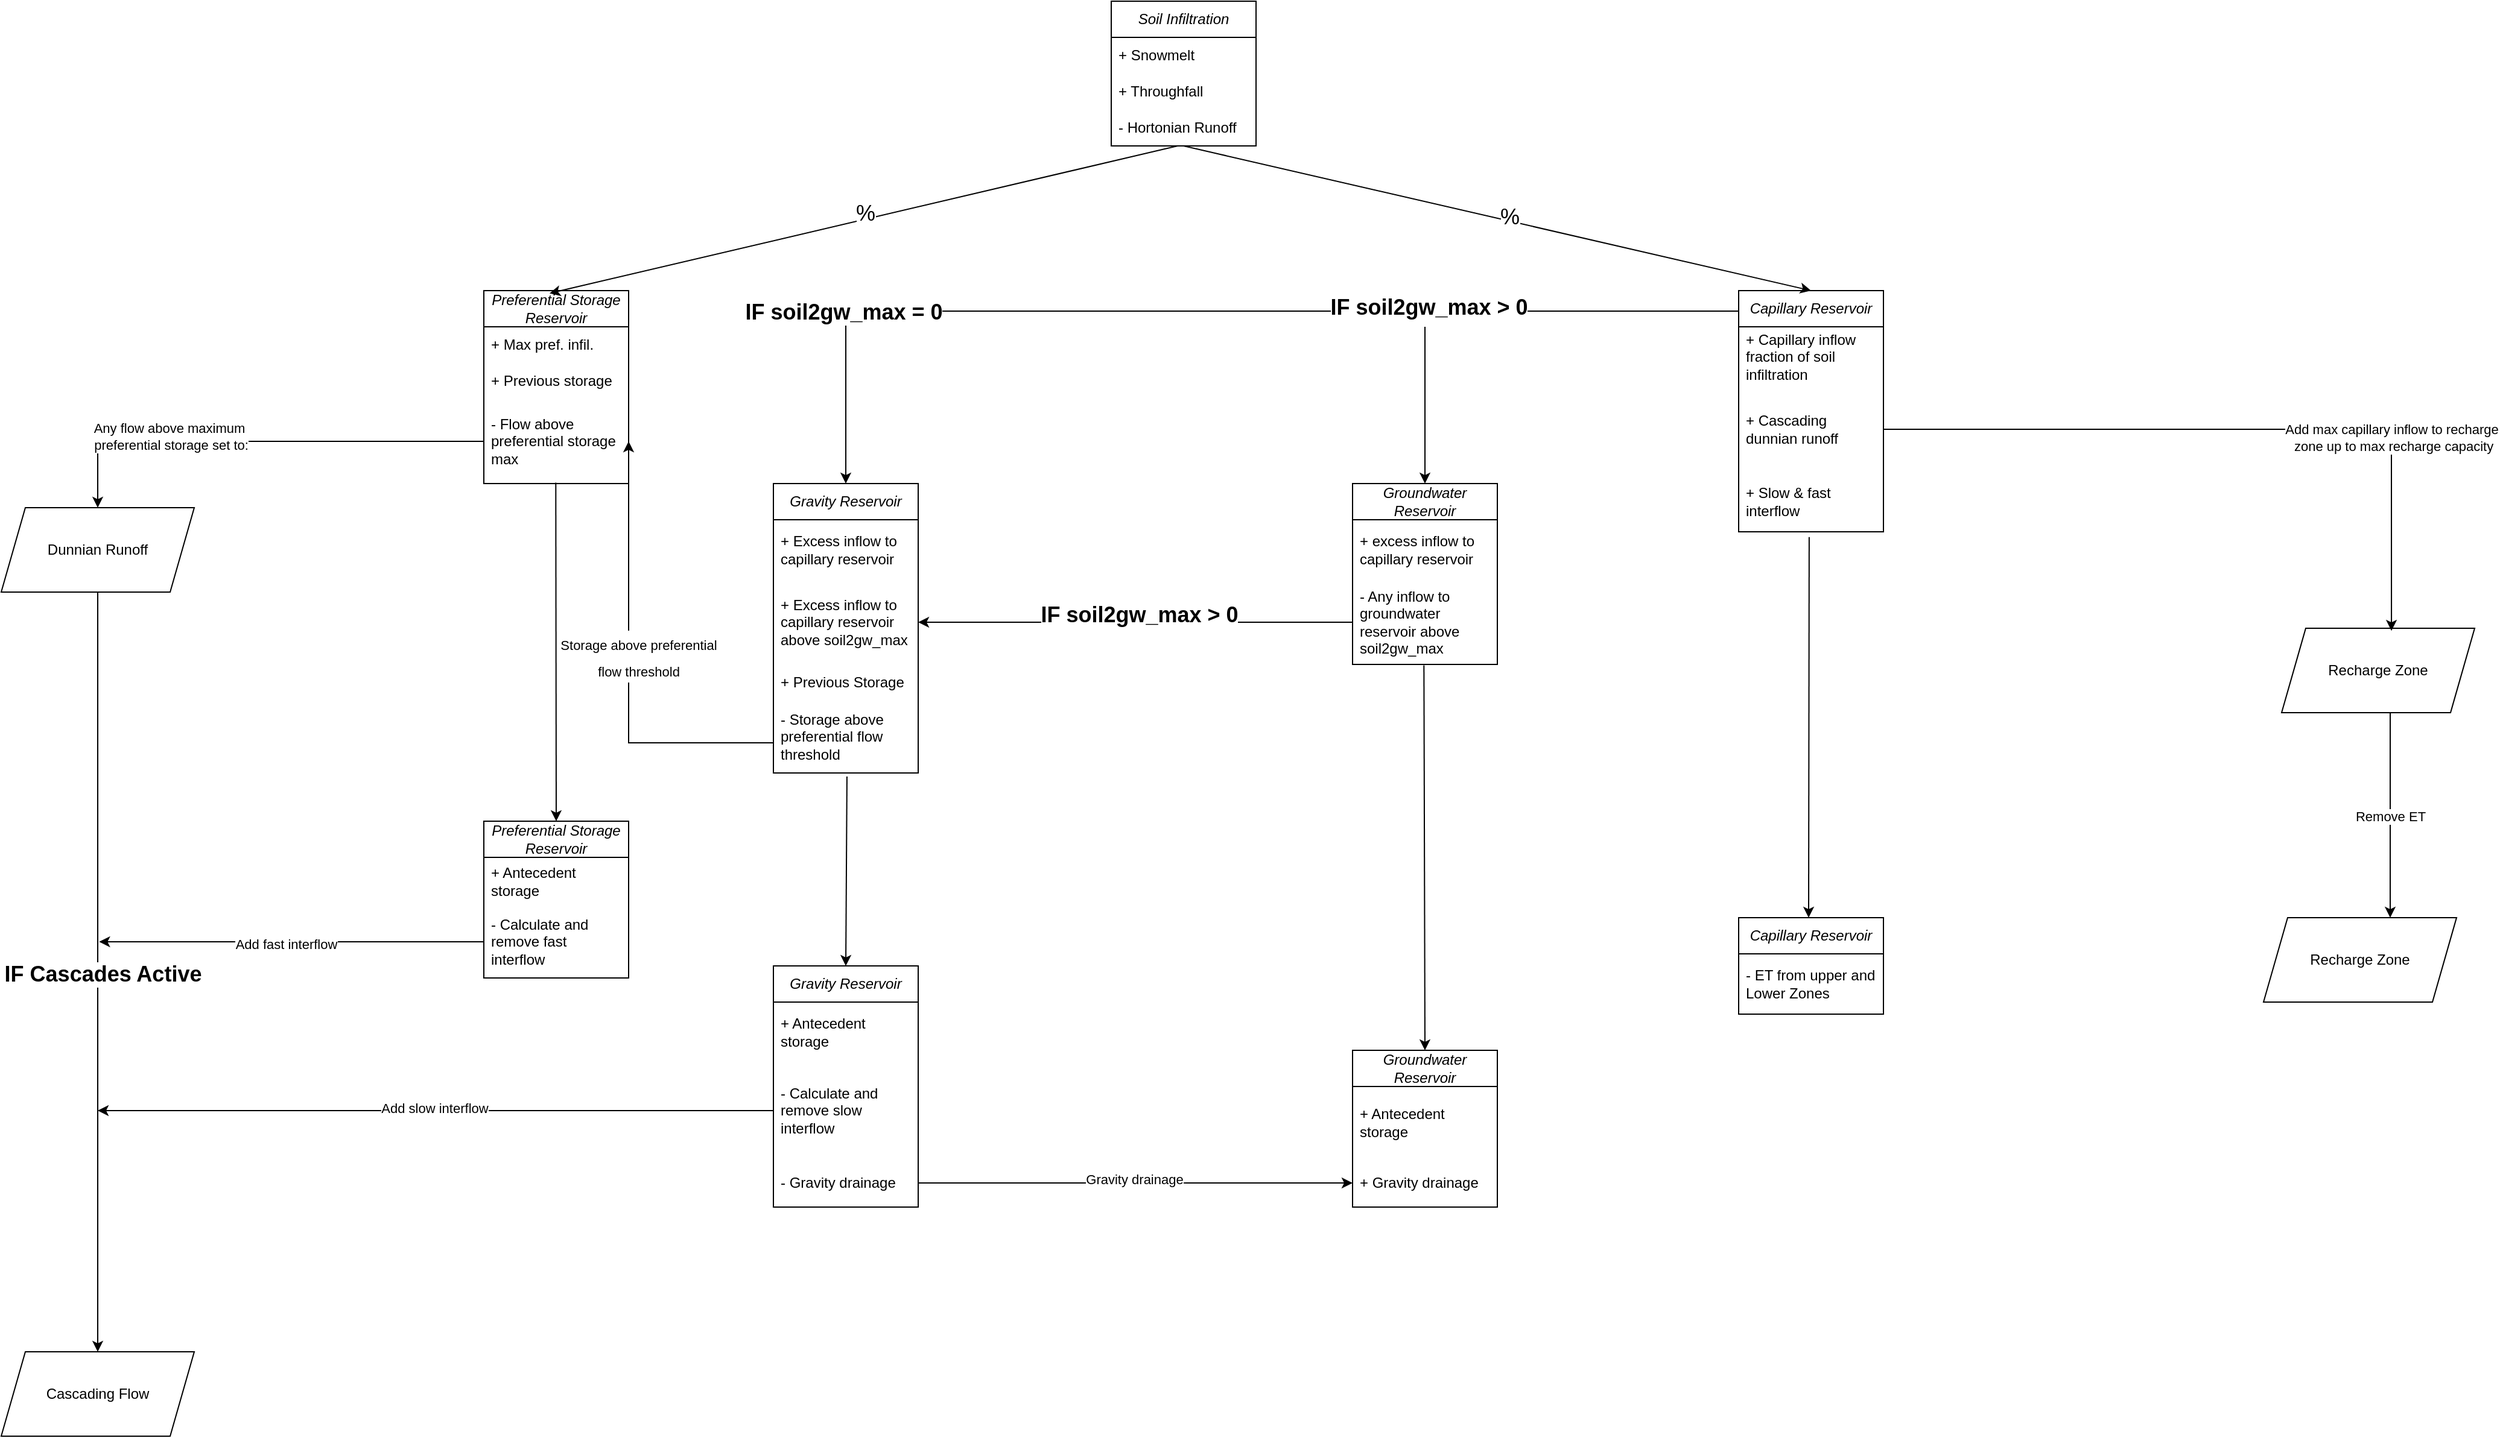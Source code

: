 <mxfile version="26.0.6">
  <diagram name="Page-1" id="AodFJdm0ZG5RY3dzoxIX">
    <mxGraphModel dx="3096" dy="1437" grid="1" gridSize="10" guides="1" tooltips="1" connect="1" arrows="1" fold="1" page="1" pageScale="1" pageWidth="850" pageHeight="1100" math="0" shadow="0">
      <root>
        <mxCell id="0" />
        <mxCell id="1" parent="0" />
        <mxCell id="A7VcdMrSjQs3wccWMF0f-2" value="&lt;i&gt;Soil Infiltration&lt;/i&gt;" style="swimlane;fontStyle=0;childLayout=stackLayout;horizontal=1;startSize=30;horizontalStack=0;resizeParent=1;resizeParentMax=0;resizeLast=0;collapsible=1;marginBottom=0;whiteSpace=wrap;html=1;" vertex="1" parent="1">
          <mxGeometry x="320" y="160" width="120" height="120" as="geometry" />
        </mxCell>
        <mxCell id="A7VcdMrSjQs3wccWMF0f-3" value="+ Snowmelt" style="text;strokeColor=none;fillColor=none;align=left;verticalAlign=middle;spacingLeft=4;spacingRight=4;overflow=hidden;points=[[0,0.5],[1,0.5]];portConstraint=eastwest;rotatable=0;whiteSpace=wrap;html=1;" vertex="1" parent="A7VcdMrSjQs3wccWMF0f-2">
          <mxGeometry y="30" width="120" height="30" as="geometry" />
        </mxCell>
        <mxCell id="A7VcdMrSjQs3wccWMF0f-4" value="+ Throughfall" style="text;strokeColor=none;fillColor=none;align=left;verticalAlign=middle;spacingLeft=4;spacingRight=4;overflow=hidden;points=[[0,0.5],[1,0.5]];portConstraint=eastwest;rotatable=0;whiteSpace=wrap;html=1;" vertex="1" parent="A7VcdMrSjQs3wccWMF0f-2">
          <mxGeometry y="60" width="120" height="30" as="geometry" />
        </mxCell>
        <mxCell id="A7VcdMrSjQs3wccWMF0f-5" value="- Hortonian Runoff" style="text;strokeColor=none;fillColor=none;align=left;verticalAlign=middle;spacingLeft=4;spacingRight=4;overflow=hidden;points=[[0,0.5],[1,0.5]];portConstraint=eastwest;rotatable=0;whiteSpace=wrap;html=1;" vertex="1" parent="A7VcdMrSjQs3wccWMF0f-2">
          <mxGeometry y="90" width="120" height="30" as="geometry" />
        </mxCell>
        <mxCell id="A7VcdMrSjQs3wccWMF0f-42" style="edgeStyle=orthogonalEdgeStyle;rounded=0;orthogonalLoop=1;jettySize=auto;html=1;exitX=0;exitY=0.5;exitDx=0;exitDy=0;entryX=0.5;entryY=0;entryDx=0;entryDy=0;" edge="1" parent="1" source="A7VcdMrSjQs3wccWMF0f-76" target="A7VcdMrSjQs3wccWMF0f-35">
          <mxGeometry relative="1" as="geometry" />
        </mxCell>
        <mxCell id="A7VcdMrSjQs3wccWMF0f-44" value="Any flow above maximum&lt;div&gt;&amp;nbsp;preferential storage set to:&lt;/div&gt;" style="edgeLabel;html=1;align=center;verticalAlign=middle;resizable=0;points=[];" vertex="1" connectable="0" parent="A7VcdMrSjQs3wccWMF0f-42">
          <mxGeometry x="0.393" y="-4" relative="1" as="geometry">
            <mxPoint as="offset" />
          </mxGeometry>
        </mxCell>
        <mxCell id="A7VcdMrSjQs3wccWMF0f-10" value="&lt;i&gt;Preferential Storage Reservoir&lt;/i&gt;" style="swimlane;fontStyle=0;childLayout=stackLayout;horizontal=1;startSize=30;horizontalStack=0;resizeParent=1;resizeParentMax=0;resizeLast=0;collapsible=1;marginBottom=0;whiteSpace=wrap;html=1;" vertex="1" parent="1">
          <mxGeometry x="-200" y="400" width="120" height="160" as="geometry" />
        </mxCell>
        <mxCell id="A7VcdMrSjQs3wccWMF0f-11" value="+ Max pref. infil." style="text;strokeColor=none;fillColor=none;align=left;verticalAlign=middle;spacingLeft=4;spacingRight=4;overflow=hidden;points=[[0,0.5],[1,0.5]];portConstraint=eastwest;rotatable=0;whiteSpace=wrap;html=1;" vertex="1" parent="A7VcdMrSjQs3wccWMF0f-10">
          <mxGeometry y="30" width="120" height="30" as="geometry" />
        </mxCell>
        <mxCell id="A7VcdMrSjQs3wccWMF0f-12" value="+ Previous storage" style="text;strokeColor=none;fillColor=none;align=left;verticalAlign=middle;spacingLeft=4;spacingRight=4;overflow=hidden;points=[[0,0.5],[1,0.5]];portConstraint=eastwest;rotatable=0;whiteSpace=wrap;html=1;" vertex="1" parent="A7VcdMrSjQs3wccWMF0f-10">
          <mxGeometry y="60" width="120" height="30" as="geometry" />
        </mxCell>
        <mxCell id="A7VcdMrSjQs3wccWMF0f-76" value="- Flow above preferential storage max" style="text;strokeColor=none;fillColor=none;align=left;verticalAlign=middle;spacingLeft=4;spacingRight=4;overflow=hidden;points=[[0,0.5],[1,0.5]];portConstraint=eastwest;rotatable=0;whiteSpace=wrap;html=1;" vertex="1" parent="A7VcdMrSjQs3wccWMF0f-10">
          <mxGeometry y="90" width="120" height="70" as="geometry" />
        </mxCell>
        <mxCell id="A7VcdMrSjQs3wccWMF0f-14" value="&lt;i&gt;Capillary Reservoir&lt;/i&gt;" style="swimlane;fontStyle=0;childLayout=stackLayout;horizontal=1;startSize=30;horizontalStack=0;resizeParent=1;resizeParentMax=0;resizeLast=0;collapsible=1;marginBottom=0;whiteSpace=wrap;html=1;" vertex="1" parent="1">
          <mxGeometry x="840" y="400" width="120" height="200" as="geometry">
            <mxRectangle x="440" y="400" width="140" height="30" as="alternateBounds" />
          </mxGeometry>
        </mxCell>
        <mxCell id="A7VcdMrSjQs3wccWMF0f-15" value="+ Capillary inflow fraction of soil infiltration" style="text;strokeColor=none;fillColor=none;align=left;verticalAlign=middle;spacingLeft=4;spacingRight=4;overflow=hidden;points=[[0,0.5],[1,0.5]];portConstraint=eastwest;rotatable=0;whiteSpace=wrap;html=1;" vertex="1" parent="A7VcdMrSjQs3wccWMF0f-14">
          <mxGeometry y="30" width="120" height="50" as="geometry" />
        </mxCell>
        <mxCell id="A7VcdMrSjQs3wccWMF0f-16" value="+ Cascading dunnian runoff" style="text;strokeColor=none;fillColor=none;align=left;verticalAlign=middle;spacingLeft=4;spacingRight=4;overflow=hidden;points=[[0,0.5],[1,0.5]];portConstraint=eastwest;rotatable=0;whiteSpace=wrap;html=1;" vertex="1" parent="A7VcdMrSjQs3wccWMF0f-14">
          <mxGeometry y="80" width="120" height="70" as="geometry" />
        </mxCell>
        <mxCell id="A7VcdMrSjQs3wccWMF0f-17" value="+ Slow &amp;amp; fast interflow" style="text;strokeColor=none;fillColor=none;align=left;verticalAlign=middle;spacingLeft=4;spacingRight=4;overflow=hidden;points=[[0,0.5],[1,0.5]];portConstraint=eastwest;rotatable=0;whiteSpace=wrap;html=1;" vertex="1" parent="A7VcdMrSjQs3wccWMF0f-14">
          <mxGeometry y="150" width="120" height="50" as="geometry" />
        </mxCell>
        <mxCell id="A7VcdMrSjQs3wccWMF0f-19" value="" style="endArrow=classic;html=1;rounded=0;entryX=0.454;entryY=0.014;entryDx=0;entryDy=0;entryPerimeter=0;" edge="1" parent="1" target="A7VcdMrSjQs3wccWMF0f-10">
          <mxGeometry relative="1" as="geometry">
            <mxPoint x="375" y="280" as="sourcePoint" />
            <mxPoint x="210" y="350" as="targetPoint" />
          </mxGeometry>
        </mxCell>
        <mxCell id="A7VcdMrSjQs3wccWMF0f-26" value="%" style="edgeLabel;html=1;align=center;verticalAlign=middle;resizable=0;points=[];fontSize=18;" vertex="1" connectable="0" parent="A7VcdMrSjQs3wccWMF0f-19">
          <mxGeometry x="0.017" y="-2" relative="1" as="geometry">
            <mxPoint x="6" y="-4" as="offset" />
          </mxGeometry>
        </mxCell>
        <mxCell id="A7VcdMrSjQs3wccWMF0f-29" value="" style="endArrow=classic;html=1;rounded=0;entryX=0.5;entryY=0;entryDx=0;entryDy=0;" edge="1" parent="1" target="A7VcdMrSjQs3wccWMF0f-14">
          <mxGeometry relative="1" as="geometry">
            <mxPoint x="380" y="280" as="sourcePoint" />
            <mxPoint x="260" y="401" as="targetPoint" />
          </mxGeometry>
        </mxCell>
        <mxCell id="A7VcdMrSjQs3wccWMF0f-30" value="%" style="edgeLabel;html=1;align=center;verticalAlign=middle;resizable=0;points=[];fontSize=18;" vertex="1" connectable="0" parent="A7VcdMrSjQs3wccWMF0f-29">
          <mxGeometry x="0.017" y="-2" relative="1" as="geometry">
            <mxPoint x="6" y="-4" as="offset" />
          </mxGeometry>
        </mxCell>
        <mxCell id="A7VcdMrSjQs3wccWMF0f-35" value="Dunnian Runoff" style="shape=parallelogram;perimeter=parallelogramPerimeter;whiteSpace=wrap;html=1;fixedSize=1;" vertex="1" parent="1">
          <mxGeometry x="-600" y="580" width="160" height="70" as="geometry" />
        </mxCell>
        <mxCell id="A7VcdMrSjQs3wccWMF0f-38" value="Recharge Zone" style="shape=parallelogram;perimeter=parallelogramPerimeter;whiteSpace=wrap;html=1;fixedSize=1;" vertex="1" parent="1">
          <mxGeometry x="1290" y="680" width="160" height="70" as="geometry" />
        </mxCell>
        <mxCell id="A7VcdMrSjQs3wccWMF0f-46" style="edgeStyle=orthogonalEdgeStyle;rounded=0;orthogonalLoop=1;jettySize=auto;html=1;exitX=1;exitY=0.5;exitDx=0;exitDy=0;entryX=0.569;entryY=0.03;entryDx=0;entryDy=0;entryPerimeter=0;" edge="1" parent="1" source="A7VcdMrSjQs3wccWMF0f-16" target="A7VcdMrSjQs3wccWMF0f-38">
          <mxGeometry relative="1" as="geometry" />
        </mxCell>
        <mxCell id="A7VcdMrSjQs3wccWMF0f-47" value="Add max capillary inflow to recharge&lt;div&gt;&amp;nbsp;zone up to max recharge capacity&lt;/div&gt;" style="edgeLabel;html=1;align=center;verticalAlign=middle;resizable=0;points=[];" vertex="1" connectable="0" parent="A7VcdMrSjQs3wccWMF0f-46">
          <mxGeometry x="0.453" relative="1" as="geometry">
            <mxPoint as="offset" />
          </mxGeometry>
        </mxCell>
        <mxCell id="A7VcdMrSjQs3wccWMF0f-57" value="&lt;i&gt;Gravity Reservoir&lt;/i&gt;" style="swimlane;fontStyle=0;childLayout=stackLayout;horizontal=1;startSize=30;horizontalStack=0;resizeParent=1;resizeParentMax=0;resizeLast=0;collapsible=1;marginBottom=0;whiteSpace=wrap;html=1;" vertex="1" parent="1">
          <mxGeometry x="40" y="560" width="120" height="240" as="geometry">
            <mxRectangle x="440" y="400" width="140" height="30" as="alternateBounds" />
          </mxGeometry>
        </mxCell>
        <mxCell id="A7VcdMrSjQs3wccWMF0f-58" value="+ Excess inflow to capillary reservoir" style="text;strokeColor=none;fillColor=none;align=left;verticalAlign=middle;spacingLeft=4;spacingRight=4;overflow=hidden;points=[[0,0.5],[1,0.5]];portConstraint=eastwest;rotatable=0;whiteSpace=wrap;html=1;" vertex="1" parent="A7VcdMrSjQs3wccWMF0f-57">
          <mxGeometry y="30" width="120" height="50" as="geometry" />
        </mxCell>
        <mxCell id="A7VcdMrSjQs3wccWMF0f-59" value="+ Excess inflow to capillary reservoir above soil2gw_max" style="text;strokeColor=none;fillColor=none;align=left;verticalAlign=middle;spacingLeft=4;spacingRight=4;overflow=hidden;points=[[0,0.5],[1,0.5]];portConstraint=eastwest;rotatable=0;whiteSpace=wrap;html=1;" vertex="1" parent="A7VcdMrSjQs3wccWMF0f-57">
          <mxGeometry y="80" width="120" height="70" as="geometry" />
        </mxCell>
        <mxCell id="A7VcdMrSjQs3wccWMF0f-78" value="+ Previous Storage" style="text;strokeColor=none;fillColor=none;align=left;verticalAlign=middle;spacingLeft=4;spacingRight=4;overflow=hidden;points=[[0,0.5],[1,0.5]];portConstraint=eastwest;rotatable=0;whiteSpace=wrap;html=1;" vertex="1" parent="A7VcdMrSjQs3wccWMF0f-57">
          <mxGeometry y="150" width="120" height="30" as="geometry" />
        </mxCell>
        <mxCell id="A7VcdMrSjQs3wccWMF0f-79" value="- Storage above preferential flow threshold" style="text;strokeColor=none;fillColor=none;align=left;verticalAlign=middle;spacingLeft=4;spacingRight=4;overflow=hidden;points=[[0,0.5],[1,0.5]];portConstraint=eastwest;rotatable=0;whiteSpace=wrap;html=1;" vertex="1" parent="A7VcdMrSjQs3wccWMF0f-57">
          <mxGeometry y="180" width="120" height="60" as="geometry" />
        </mxCell>
        <mxCell id="A7VcdMrSjQs3wccWMF0f-62" value="&lt;i&gt;Groundwater Reservoir&lt;/i&gt;" style="swimlane;fontStyle=0;childLayout=stackLayout;horizontal=1;startSize=30;horizontalStack=0;resizeParent=1;resizeParentMax=0;resizeLast=0;collapsible=1;marginBottom=0;whiteSpace=wrap;html=1;" vertex="1" parent="1">
          <mxGeometry x="520" y="560" width="120" height="150" as="geometry">
            <mxRectangle x="440" y="400" width="140" height="30" as="alternateBounds" />
          </mxGeometry>
        </mxCell>
        <mxCell id="A7VcdMrSjQs3wccWMF0f-63" value="+ excess inflow to capillary reservoir&amp;nbsp;" style="text;strokeColor=none;fillColor=none;align=left;verticalAlign=middle;spacingLeft=4;spacingRight=4;overflow=hidden;points=[[0,0.5],[1,0.5]];portConstraint=eastwest;rotatable=0;whiteSpace=wrap;html=1;" vertex="1" parent="A7VcdMrSjQs3wccWMF0f-62">
          <mxGeometry y="30" width="120" height="50" as="geometry" />
        </mxCell>
        <mxCell id="A7VcdMrSjQs3wccWMF0f-65" value="- Any inflow to groundwater reservoir above soil2gw_max" style="text;strokeColor=none;fillColor=none;align=left;verticalAlign=middle;spacingLeft=4;spacingRight=4;overflow=hidden;points=[[0,0.5],[1,0.5]];portConstraint=eastwest;rotatable=0;whiteSpace=wrap;html=1;" vertex="1" parent="A7VcdMrSjQs3wccWMF0f-62">
          <mxGeometry y="80" width="120" height="70" as="geometry" />
        </mxCell>
        <mxCell id="A7VcdMrSjQs3wccWMF0f-70" value="" style="endArrow=classic;html=1;rounded=0;entryX=1;entryY=0.5;entryDx=0;entryDy=0;exitX=0;exitY=0.5;exitDx=0;exitDy=0;fontStyle=1" edge="1" parent="1" source="A7VcdMrSjQs3wccWMF0f-65" target="A7VcdMrSjQs3wccWMF0f-59">
          <mxGeometry relative="1" as="geometry">
            <mxPoint x="680.0" y="835.0" as="sourcePoint" />
            <mxPoint x="640" y="860" as="targetPoint" />
          </mxGeometry>
        </mxCell>
        <mxCell id="A7VcdMrSjQs3wccWMF0f-71" value="&lt;b&gt;IF soil2gw_max &amp;gt; 0&lt;/b&gt;" style="edgeLabel;html=1;align=center;verticalAlign=middle;resizable=0;points=[];fontSize=18;" vertex="1" connectable="0" parent="A7VcdMrSjQs3wccWMF0f-70">
          <mxGeometry x="0.017" y="-2" relative="1" as="geometry">
            <mxPoint x="6" y="-4" as="offset" />
          </mxGeometry>
        </mxCell>
        <mxCell id="A7VcdMrSjQs3wccWMF0f-80" value="" style="endArrow=classic;html=1;rounded=0;exitX=0;exitY=0.5;exitDx=0;exitDy=0;" edge="1" parent="1">
          <mxGeometry relative="1" as="geometry">
            <mxPoint x="40.0" y="775.0" as="sourcePoint" />
            <mxPoint x="-80" y="525" as="targetPoint" />
            <Array as="points">
              <mxPoint x="-80" y="775" />
            </Array>
          </mxGeometry>
        </mxCell>
        <mxCell id="A7VcdMrSjQs3wccWMF0f-81" value="&lt;font style=&quot;font-size: 11px;&quot;&gt;Storage above preferential&lt;/font&gt;&lt;div&gt;&lt;font style=&quot;font-size: 11px;&quot;&gt;flow threshold&lt;/font&gt;&lt;/div&gt;" style="edgeLabel;html=1;align=center;verticalAlign=middle;resizable=0;points=[];fontSize=18;" vertex="1" connectable="0" parent="A7VcdMrSjQs3wccWMF0f-80">
          <mxGeometry x="0.017" y="-2" relative="1" as="geometry">
            <mxPoint x="6" y="-4" as="offset" />
          </mxGeometry>
        </mxCell>
        <mxCell id="A7VcdMrSjQs3wccWMF0f-85" value="&lt;i&gt;Groundwater Reservoir&lt;/i&gt;" style="swimlane;fontStyle=0;childLayout=stackLayout;horizontal=1;startSize=30;horizontalStack=0;resizeParent=1;resizeParentMax=0;resizeLast=0;collapsible=1;marginBottom=0;whiteSpace=wrap;html=1;" vertex="1" parent="1">
          <mxGeometry x="520" y="1030" width="120" height="130" as="geometry">
            <mxRectangle x="440" y="400" width="140" height="30" as="alternateBounds" />
          </mxGeometry>
        </mxCell>
        <mxCell id="A7VcdMrSjQs3wccWMF0f-86" value="+ Antecedent storage" style="text;strokeColor=none;fillColor=none;align=left;verticalAlign=middle;spacingLeft=4;spacingRight=4;overflow=hidden;points=[[0,0.5],[1,0.5]];portConstraint=eastwest;rotatable=0;whiteSpace=wrap;html=1;" vertex="1" parent="A7VcdMrSjQs3wccWMF0f-85">
          <mxGeometry y="30" width="120" height="60" as="geometry" />
        </mxCell>
        <mxCell id="A7VcdMrSjQs3wccWMF0f-100" value="+ Gravity drainage" style="text;strokeColor=none;fillColor=none;align=left;verticalAlign=middle;spacingLeft=4;spacingRight=4;overflow=hidden;points=[[0,0.5],[1,0.5]];portConstraint=eastwest;rotatable=0;whiteSpace=wrap;html=1;" vertex="1" parent="A7VcdMrSjQs3wccWMF0f-85">
          <mxGeometry y="90" width="120" height="40" as="geometry" />
        </mxCell>
        <mxCell id="A7VcdMrSjQs3wccWMF0f-88" value="" style="endArrow=classic;html=1;rounded=0;entryX=0.5;entryY=0;entryDx=0;entryDy=0;exitX=0.493;exitY=1.01;exitDx=0;exitDy=0;exitPerimeter=0;" edge="1" parent="1" source="A7VcdMrSjQs3wccWMF0f-65" target="A7VcdMrSjQs3wccWMF0f-85">
          <mxGeometry relative="1" as="geometry">
            <mxPoint x="730" y="870" as="sourcePoint" />
            <mxPoint x="850" y="990" as="targetPoint" />
          </mxGeometry>
        </mxCell>
        <mxCell id="A7VcdMrSjQs3wccWMF0f-91" value="&lt;i&gt;Gravity Reservoir&lt;/i&gt;" style="swimlane;fontStyle=0;childLayout=stackLayout;horizontal=1;startSize=30;horizontalStack=0;resizeParent=1;resizeParentMax=0;resizeLast=0;collapsible=1;marginBottom=0;whiteSpace=wrap;html=1;" vertex="1" parent="1">
          <mxGeometry x="40" y="960" width="120" height="200" as="geometry">
            <mxRectangle x="440" y="400" width="140" height="30" as="alternateBounds" />
          </mxGeometry>
        </mxCell>
        <mxCell id="A7VcdMrSjQs3wccWMF0f-92" value="+ Antecedent storage" style="text;strokeColor=none;fillColor=none;align=left;verticalAlign=middle;spacingLeft=4;spacingRight=4;overflow=hidden;points=[[0,0.5],[1,0.5]];portConstraint=eastwest;rotatable=0;whiteSpace=wrap;html=1;" vertex="1" parent="A7VcdMrSjQs3wccWMF0f-91">
          <mxGeometry y="30" width="120" height="50" as="geometry" />
        </mxCell>
        <mxCell id="A7VcdMrSjQs3wccWMF0f-98" value="- Calculate and remove slow interflow" style="text;strokeColor=none;fillColor=none;align=left;verticalAlign=middle;spacingLeft=4;spacingRight=4;overflow=hidden;points=[[0,0.5],[1,0.5]];portConstraint=eastwest;rotatable=0;whiteSpace=wrap;html=1;" vertex="1" parent="A7VcdMrSjQs3wccWMF0f-91">
          <mxGeometry y="80" width="120" height="80" as="geometry" />
        </mxCell>
        <mxCell id="A7VcdMrSjQs3wccWMF0f-99" value="- Gravity drainage" style="text;strokeColor=none;fillColor=none;align=left;verticalAlign=middle;spacingLeft=4;spacingRight=4;overflow=hidden;points=[[0,0.5],[1,0.5]];portConstraint=eastwest;rotatable=0;whiteSpace=wrap;html=1;" vertex="1" parent="A7VcdMrSjQs3wccWMF0f-91">
          <mxGeometry y="160" width="120" height="40" as="geometry" />
        </mxCell>
        <mxCell id="A7VcdMrSjQs3wccWMF0f-101" value="" style="endArrow=classic;html=1;rounded=0;entryX=0;entryY=0.5;entryDx=0;entryDy=0;" edge="1" parent="A7VcdMrSjQs3wccWMF0f-91" target="A7VcdMrSjQs3wccWMF0f-100">
          <mxGeometry relative="1" as="geometry">
            <mxPoint x="120" y="180" as="sourcePoint" />
            <mxPoint x="120.5" y="280" as="targetPoint" />
          </mxGeometry>
        </mxCell>
        <mxCell id="A7VcdMrSjQs3wccWMF0f-102" value="Gravity drainage" style="edgeLabel;html=1;align=center;verticalAlign=middle;resizable=0;points=[];" vertex="1" connectable="0" parent="A7VcdMrSjQs3wccWMF0f-101">
          <mxGeometry x="-0.004" y="3" relative="1" as="geometry">
            <mxPoint x="-1" as="offset" />
          </mxGeometry>
        </mxCell>
        <mxCell id="A7VcdMrSjQs3wccWMF0f-97" value="" style="endArrow=classic;html=1;rounded=0;exitX=0.508;exitY=1.049;exitDx=0;exitDy=0;exitPerimeter=0;entryX=0.5;entryY=0;entryDx=0;entryDy=0;" edge="1" parent="1" source="A7VcdMrSjQs3wccWMF0f-79" target="A7VcdMrSjQs3wccWMF0f-91">
          <mxGeometry relative="1" as="geometry">
            <mxPoint x="259.5" y="970" as="sourcePoint" />
            <mxPoint x="261" y="1080" as="targetPoint" />
          </mxGeometry>
        </mxCell>
        <mxCell id="A7VcdMrSjQs3wccWMF0f-103" value="" style="endArrow=classic;html=1;rounded=0;exitX=0.497;exitY=0.99;exitDx=0;exitDy=0;exitPerimeter=0;entryX=0.5;entryY=0;entryDx=0;entryDy=0;" edge="1" parent="1" source="A7VcdMrSjQs3wccWMF0f-76" target="A7VcdMrSjQs3wccWMF0f-104">
          <mxGeometry relative="1" as="geometry">
            <mxPoint x="-140.25" y="880" as="sourcePoint" />
            <mxPoint x="-139.75" y="990" as="targetPoint" />
          </mxGeometry>
        </mxCell>
        <mxCell id="A7VcdMrSjQs3wccWMF0f-104" value="&lt;i&gt;Preferential Storage Reservoir&lt;/i&gt;" style="swimlane;fontStyle=0;childLayout=stackLayout;horizontal=1;startSize=30;horizontalStack=0;resizeParent=1;resizeParentMax=0;resizeLast=0;collapsible=1;marginBottom=0;whiteSpace=wrap;html=1;" vertex="1" parent="1">
          <mxGeometry x="-200" y="840" width="120" height="130" as="geometry" />
        </mxCell>
        <mxCell id="A7VcdMrSjQs3wccWMF0f-105" value="+ Antecedent storage" style="text;strokeColor=none;fillColor=none;align=left;verticalAlign=middle;spacingLeft=4;spacingRight=4;overflow=hidden;points=[[0,0.5],[1,0.5]];portConstraint=eastwest;rotatable=0;whiteSpace=wrap;html=1;" vertex="1" parent="A7VcdMrSjQs3wccWMF0f-104">
          <mxGeometry y="30" width="120" height="40" as="geometry" />
        </mxCell>
        <mxCell id="A7VcdMrSjQs3wccWMF0f-106" value="- Calculate and remove fast interflow" style="text;strokeColor=none;fillColor=none;align=left;verticalAlign=middle;spacingLeft=4;spacingRight=4;overflow=hidden;points=[[0,0.5],[1,0.5]];portConstraint=eastwest;rotatable=0;whiteSpace=wrap;html=1;" vertex="1" parent="A7VcdMrSjQs3wccWMF0f-104">
          <mxGeometry y="70" width="120" height="60" as="geometry" />
        </mxCell>
        <mxCell id="A7VcdMrSjQs3wccWMF0f-109" value="" style="endArrow=classic;html=1;rounded=0;" edge="1" parent="1">
          <mxGeometry relative="1" as="geometry">
            <mxPoint x="-520" y="650" as="sourcePoint" />
            <mxPoint x="-520" y="1280" as="targetPoint" />
          </mxGeometry>
        </mxCell>
        <mxCell id="A7VcdMrSjQs3wccWMF0f-110" value="&lt;b&gt;IF Cascades Active&lt;/b&gt;" style="edgeLabel;html=1;align=center;verticalAlign=middle;resizable=0;points=[];fontSize=18;" vertex="1" connectable="0" parent="A7VcdMrSjQs3wccWMF0f-109">
          <mxGeometry x="0.017" y="-2" relative="1" as="geometry">
            <mxPoint x="6" y="-4" as="offset" />
          </mxGeometry>
        </mxCell>
        <mxCell id="A7VcdMrSjQs3wccWMF0f-111" value="Cascading Flow" style="shape=parallelogram;perimeter=parallelogramPerimeter;whiteSpace=wrap;html=1;fixedSize=1;" vertex="1" parent="1">
          <mxGeometry x="-600" y="1280" width="160" height="70" as="geometry" />
        </mxCell>
        <mxCell id="A7VcdMrSjQs3wccWMF0f-112" value="" style="endArrow=classic;html=1;rounded=0;exitX=0.493;exitY=1.01;exitDx=0;exitDy=0;exitPerimeter=0;" edge="1" parent="1">
          <mxGeometry relative="1" as="geometry">
            <mxPoint x="-200" y="940" as="sourcePoint" />
            <mxPoint x="-518.82" y="940" as="targetPoint" />
          </mxGeometry>
        </mxCell>
        <mxCell id="A7VcdMrSjQs3wccWMF0f-114" value="Add fast interflow" style="edgeLabel;html=1;align=center;verticalAlign=middle;resizable=0;points=[];" vertex="1" connectable="0" parent="A7VcdMrSjQs3wccWMF0f-112">
          <mxGeometry x="0.036" y="2" relative="1" as="geometry">
            <mxPoint x="1" as="offset" />
          </mxGeometry>
        </mxCell>
        <mxCell id="A7VcdMrSjQs3wccWMF0f-113" value="" style="endArrow=classic;html=1;rounded=0;exitX=0;exitY=0.5;exitDx=0;exitDy=0;" edge="1" parent="1" source="A7VcdMrSjQs3wccWMF0f-98">
          <mxGeometry relative="1" as="geometry">
            <mxPoint x="40" y="1080" as="sourcePoint" />
            <mxPoint x="-520" y="1080" as="targetPoint" />
          </mxGeometry>
        </mxCell>
        <mxCell id="A7VcdMrSjQs3wccWMF0f-115" value="Add slow interflow" style="edgeLabel;html=1;align=center;verticalAlign=middle;resizable=0;points=[];" vertex="1" connectable="0" parent="A7VcdMrSjQs3wccWMF0f-113">
          <mxGeometry x="0.002" y="-2" relative="1" as="geometry">
            <mxPoint x="-1" as="offset" />
          </mxGeometry>
        </mxCell>
        <mxCell id="A7VcdMrSjQs3wccWMF0f-116" style="edgeStyle=orthogonalEdgeStyle;rounded=0;orthogonalLoop=1;jettySize=auto;html=1;exitX=0;exitY=0.085;exitDx=0;exitDy=0;entryX=0.5;entryY=0;entryDx=0;entryDy=0;exitPerimeter=0;" edge="1" parent="1" source="A7VcdMrSjQs3wccWMF0f-14" target="A7VcdMrSjQs3wccWMF0f-57">
          <mxGeometry relative="1" as="geometry" />
        </mxCell>
        <mxCell id="A7VcdMrSjQs3wccWMF0f-117" value="&lt;font style=&quot;font-size: 18px;&quot;&gt;&lt;b&gt;IF soil2gw_max = 0&lt;/b&gt;&lt;/font&gt;" style="edgeLabel;html=1;align=center;verticalAlign=middle;resizable=0;points=[];" vertex="1" connectable="0" parent="A7VcdMrSjQs3wccWMF0f-116">
          <mxGeometry x="0.581" y="1" relative="1" as="geometry">
            <mxPoint x="-44" as="offset" />
          </mxGeometry>
        </mxCell>
        <mxCell id="A7VcdMrSjQs3wccWMF0f-119" value="&lt;font style=&quot;font-size: 18px;&quot;&gt;&lt;b&gt;IF soil2gw_max &amp;gt; 0&lt;/b&gt;&lt;/font&gt;" style="edgeLabel;html=1;align=center;verticalAlign=middle;resizable=0;points=[];" vertex="1" connectable="0" parent="A7VcdMrSjQs3wccWMF0f-116">
          <mxGeometry x="-0.358" y="-3" relative="1" as="geometry">
            <mxPoint x="26" as="offset" />
          </mxGeometry>
        </mxCell>
        <mxCell id="A7VcdMrSjQs3wccWMF0f-120" value="" style="endArrow=classic;html=1;rounded=0;entryX=0.5;entryY=0;entryDx=0;entryDy=0;" edge="1" parent="1" target="A7VcdMrSjQs3wccWMF0f-62">
          <mxGeometry width="50" height="50" relative="1" as="geometry">
            <mxPoint x="580" y="430" as="sourcePoint" />
            <mxPoint x="630" y="410" as="targetPoint" />
          </mxGeometry>
        </mxCell>
        <mxCell id="A7VcdMrSjQs3wccWMF0f-122" value="" style="endArrow=classic;html=1;rounded=0;exitX=0.487;exitY=1.087;exitDx=0;exitDy=0;exitPerimeter=0;" edge="1" parent="1" source="A7VcdMrSjQs3wccWMF0f-17">
          <mxGeometry width="50" height="50" relative="1" as="geometry">
            <mxPoint x="900" y="670" as="sourcePoint" />
            <mxPoint x="898" y="920" as="targetPoint" />
          </mxGeometry>
        </mxCell>
        <mxCell id="A7VcdMrSjQs3wccWMF0f-123" value="&lt;i&gt;Capillary Reservoir&lt;/i&gt;" style="swimlane;fontStyle=0;childLayout=stackLayout;horizontal=1;startSize=30;horizontalStack=0;resizeParent=1;resizeParentMax=0;resizeLast=0;collapsible=1;marginBottom=0;whiteSpace=wrap;html=1;" vertex="1" parent="1">
          <mxGeometry x="840" y="920" width="120" height="80" as="geometry">
            <mxRectangle x="440" y="400" width="140" height="30" as="alternateBounds" />
          </mxGeometry>
        </mxCell>
        <mxCell id="A7VcdMrSjQs3wccWMF0f-124" value="- ET from upper and Lower Zones" style="text;strokeColor=none;fillColor=none;align=left;verticalAlign=middle;spacingLeft=4;spacingRight=4;overflow=hidden;points=[[0,0.5],[1,0.5]];portConstraint=eastwest;rotatable=0;whiteSpace=wrap;html=1;" vertex="1" parent="A7VcdMrSjQs3wccWMF0f-123">
          <mxGeometry y="30" width="120" height="50" as="geometry" />
        </mxCell>
        <mxCell id="A7VcdMrSjQs3wccWMF0f-127" value="Recharge Zone" style="shape=parallelogram;perimeter=parallelogramPerimeter;whiteSpace=wrap;html=1;fixedSize=1;" vertex="1" parent="1">
          <mxGeometry x="1275" y="920" width="160" height="70" as="geometry" />
        </mxCell>
        <mxCell id="A7VcdMrSjQs3wccWMF0f-128" value="" style="endArrow=classic;html=1;rounded=0;exitX=0.487;exitY=1.087;exitDx=0;exitDy=0;exitPerimeter=0;" edge="1" parent="1">
          <mxGeometry width="50" height="50" relative="1" as="geometry">
            <mxPoint x="1380" y="750" as="sourcePoint" />
            <mxPoint x="1380" y="920" as="targetPoint" />
          </mxGeometry>
        </mxCell>
        <mxCell id="A7VcdMrSjQs3wccWMF0f-129" value="Remove ET" style="edgeLabel;html=1;align=center;verticalAlign=middle;resizable=0;points=[];" vertex="1" connectable="0" parent="A7VcdMrSjQs3wccWMF0f-128">
          <mxGeometry x="0.003" relative="1" as="geometry">
            <mxPoint as="offset" />
          </mxGeometry>
        </mxCell>
      </root>
    </mxGraphModel>
  </diagram>
</mxfile>
